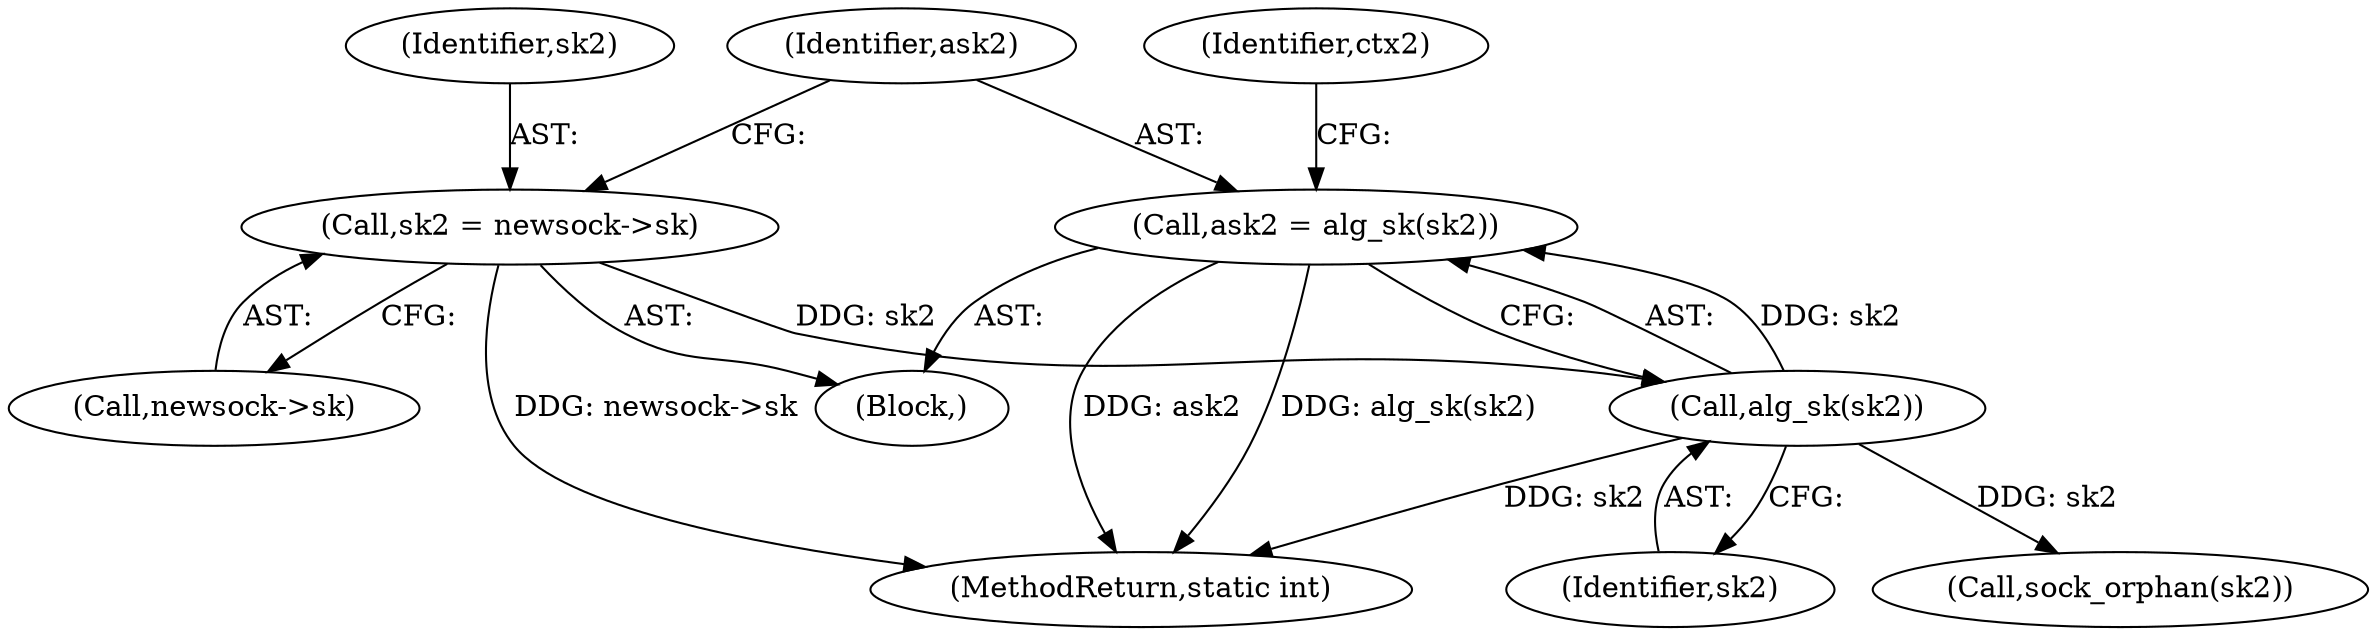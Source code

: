 digraph "0_linux_4afa5f9617927453ac04b24b584f6c718dfb4f45@pointer" {
"1000159" [label="(Call,ask2 = alg_sk(sk2))"];
"1000161" [label="(Call,alg_sk(sk2))"];
"1000154" [label="(Call,sk2 = newsock->sk)"];
"1000190" [label="(MethodReturn,static int)"];
"1000159" [label="(Call,ask2 = alg_sk(sk2))"];
"1000184" [label="(Call,sock_orphan(sk2))"];
"1000156" [label="(Call,newsock->sk)"];
"1000155" [label="(Identifier,sk2)"];
"1000164" [label="(Identifier,ctx2)"];
"1000104" [label="(Block,)"];
"1000162" [label="(Identifier,sk2)"];
"1000160" [label="(Identifier,ask2)"];
"1000154" [label="(Call,sk2 = newsock->sk)"];
"1000161" [label="(Call,alg_sk(sk2))"];
"1000159" -> "1000104"  [label="AST: "];
"1000159" -> "1000161"  [label="CFG: "];
"1000160" -> "1000159"  [label="AST: "];
"1000161" -> "1000159"  [label="AST: "];
"1000164" -> "1000159"  [label="CFG: "];
"1000159" -> "1000190"  [label="DDG: alg_sk(sk2)"];
"1000159" -> "1000190"  [label="DDG: ask2"];
"1000161" -> "1000159"  [label="DDG: sk2"];
"1000161" -> "1000162"  [label="CFG: "];
"1000162" -> "1000161"  [label="AST: "];
"1000161" -> "1000190"  [label="DDG: sk2"];
"1000154" -> "1000161"  [label="DDG: sk2"];
"1000161" -> "1000184"  [label="DDG: sk2"];
"1000154" -> "1000104"  [label="AST: "];
"1000154" -> "1000156"  [label="CFG: "];
"1000155" -> "1000154"  [label="AST: "];
"1000156" -> "1000154"  [label="AST: "];
"1000160" -> "1000154"  [label="CFG: "];
"1000154" -> "1000190"  [label="DDG: newsock->sk"];
}
